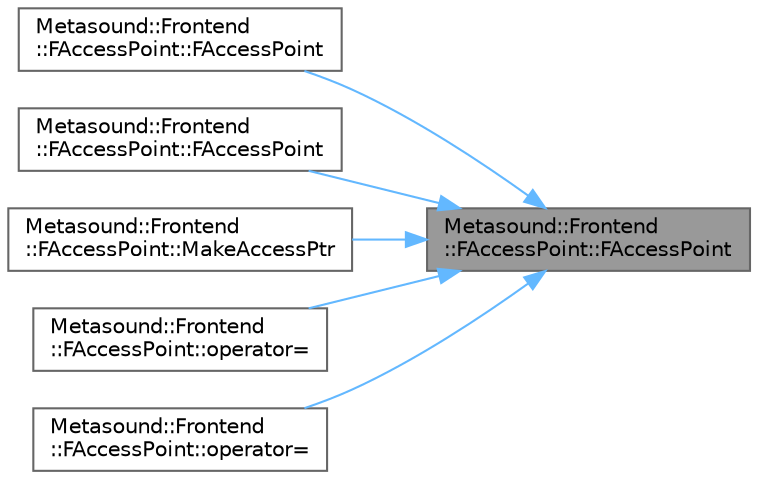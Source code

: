 digraph "Metasound::Frontend::FAccessPoint::FAccessPoint"
{
 // INTERACTIVE_SVG=YES
 // LATEX_PDF_SIZE
  bgcolor="transparent";
  edge [fontname=Helvetica,fontsize=10,labelfontname=Helvetica,labelfontsize=10];
  node [fontname=Helvetica,fontsize=10,shape=box,height=0.2,width=0.4];
  rankdir="RL";
  Node1 [id="Node000001",label="Metasound::Frontend\l::FAccessPoint::FAccessPoint",height=0.2,width=0.4,color="gray40", fillcolor="grey60", style="filled", fontcolor="black",tooltip=" "];
  Node1 -> Node2 [id="edge1_Node000001_Node000002",dir="back",color="steelblue1",style="solid",tooltip=" "];
  Node2 [id="Node000002",label="Metasound::Frontend\l::FAccessPoint::FAccessPoint",height=0.2,width=0.4,color="grey40", fillcolor="white", style="filled",URL="$d8/d90/classMetasound_1_1Frontend_1_1FAccessPoint.html#a2791193d8eb6878c9333f79561831e7c",tooltip=" "];
  Node1 -> Node3 [id="edge2_Node000001_Node000003",dir="back",color="steelblue1",style="solid",tooltip=" "];
  Node3 [id="Node000003",label="Metasound::Frontend\l::FAccessPoint::FAccessPoint",height=0.2,width=0.4,color="grey40", fillcolor="white", style="filled",URL="$d8/d90/classMetasound_1_1Frontend_1_1FAccessPoint.html#ad818ebd43d9134da36c9e201342f975a",tooltip=" "];
  Node1 -> Node4 [id="edge3_Node000001_Node000004",dir="back",color="steelblue1",style="solid",tooltip=" "];
  Node4 [id="Node000004",label="Metasound::Frontend\l::FAccessPoint::MakeAccessPtr",height=0.2,width=0.4,color="grey40", fillcolor="white", style="filled",URL="$d8/d90/classMetasound_1_1Frontend_1_1FAccessPoint.html#a171ad580f2b29fd3e1558d23ded9f81a",tooltip=" "];
  Node1 -> Node5 [id="edge4_Node000001_Node000005",dir="back",color="steelblue1",style="solid",tooltip=" "];
  Node5 [id="Node000005",label="Metasound::Frontend\l::FAccessPoint::operator=",height=0.2,width=0.4,color="grey40", fillcolor="white", style="filled",URL="$d8/d90/classMetasound_1_1Frontend_1_1FAccessPoint.html#ae2e4800e80f5b5046c6ed13152cc2fed",tooltip=" "];
  Node1 -> Node6 [id="edge5_Node000001_Node000006",dir="back",color="steelblue1",style="solid",tooltip=" "];
  Node6 [id="Node000006",label="Metasound::Frontend\l::FAccessPoint::operator=",height=0.2,width=0.4,color="grey40", fillcolor="white", style="filled",URL="$d8/d90/classMetasound_1_1Frontend_1_1FAccessPoint.html#ab5e705b0d17ca7633cdf91025c28584c",tooltip=" "];
}
